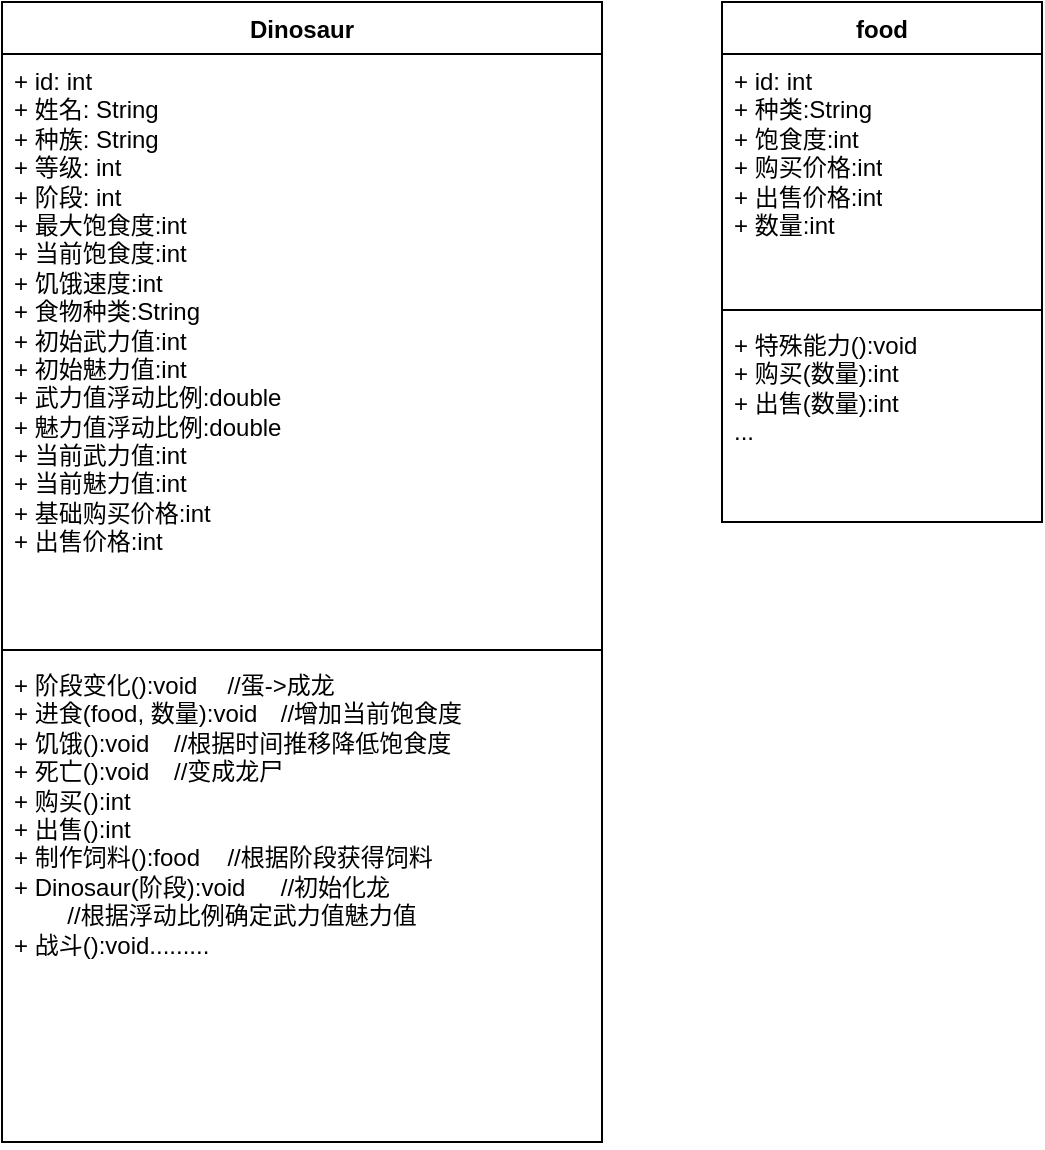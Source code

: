 <mxfile version="22.1.21" type="github">
  <diagram id="C5RBs43oDa-KdzZeNtuy" name="Page-1">
    <mxGraphModel dx="1430" dy="757" grid="1" gridSize="10" guides="1" tooltips="1" connect="1" arrows="1" fold="1" page="1" pageScale="1" pageWidth="827" pageHeight="1169" math="0" shadow="0">
      <root>
        <mxCell id="WIyWlLk6GJQsqaUBKTNV-0" />
        <mxCell id="WIyWlLk6GJQsqaUBKTNV-1" parent="WIyWlLk6GJQsqaUBKTNV-0" />
        <mxCell id="i1Yw97RGADJcUQhaUMih-2" value="Dinosaur" style="swimlane;fontStyle=1;align=center;verticalAlign=top;childLayout=stackLayout;horizontal=1;startSize=26;horizontalStack=0;resizeParent=1;resizeParentMax=0;resizeLast=0;collapsible=1;marginBottom=0;whiteSpace=wrap;html=1;" vertex="1" parent="WIyWlLk6GJQsqaUBKTNV-1">
          <mxGeometry x="270" y="120" width="300" height="570" as="geometry" />
        </mxCell>
        <mxCell id="i1Yw97RGADJcUQhaUMih-3" value="+ id: int&lt;br&gt;+ 姓名: String&lt;br&gt;+ 种族: String&lt;br&gt;+ 等级: int&lt;br&gt;+ 阶段: int&lt;br&gt;+ 最大饱食度:int&lt;br&gt;+ 当前饱食度:int&lt;br&gt;+ 饥饿速度:int&lt;br&gt;+ 食物种类:String&lt;br&gt;+ 初始武力值:int&lt;br&gt;+ 初始魅力值:int&lt;br&gt;+ 武力值浮动比例:double&lt;br&gt;+ 魅力值浮动比例:double&lt;br&gt;+ 当前武力值:int&lt;br&gt;+ 当前魅力值:int&lt;br&gt;+ 基础购买价格:int&lt;br&gt;+ 出售价格:int" style="text;strokeColor=none;fillColor=none;align=left;verticalAlign=top;spacingLeft=4;spacingRight=4;overflow=hidden;rotatable=0;points=[[0,0.5],[1,0.5]];portConstraint=eastwest;whiteSpace=wrap;html=1;" vertex="1" parent="i1Yw97RGADJcUQhaUMih-2">
          <mxGeometry y="26" width="300" height="294" as="geometry" />
        </mxCell>
        <mxCell id="i1Yw97RGADJcUQhaUMih-4" value="" style="line;strokeWidth=1;fillColor=none;align=left;verticalAlign=middle;spacingTop=-1;spacingLeft=3;spacingRight=3;rotatable=0;labelPosition=right;points=[];portConstraint=eastwest;strokeColor=inherit;" vertex="1" parent="i1Yw97RGADJcUQhaUMih-2">
          <mxGeometry y="320" width="300" height="8" as="geometry" />
        </mxCell>
        <mxCell id="i1Yw97RGADJcUQhaUMih-5" value="+ 阶段变化():void&lt;span style=&quot;white-space: pre;&quot;&gt;&#x9;&lt;/span&gt;//蛋-&amp;gt;成龙&lt;br&gt;+ 进食(food, 数量):void&lt;span style=&quot;white-space: pre;&quot;&gt;&#x9;&lt;/span&gt;//增加当前饱食度&lt;br&gt;+ 饥饿():void&lt;span style=&quot;white-space: pre;&quot;&gt;&#x9;&lt;/span&gt;//根据时间推移降低饱食度&lt;br&gt;+ 死亡():void&lt;span style=&quot;white-space: pre;&quot;&gt;&#x9;&lt;/span&gt;//变成龙尸&lt;br&gt;+ 购买():int&lt;br&gt;+ 出售():int&lt;br&gt;+ 制作饲料():food&lt;span style=&quot;white-space: pre;&quot;&gt;&#x9;&lt;/span&gt;//根据阶段获得饲料&lt;br&gt;+ Dinosaur(阶段):void&lt;span style=&quot;white-space: pre;&quot;&gt;&#x9;&lt;/span&gt;//初始化龙&lt;span style=&quot;white-space: pre;&quot;&gt;&#x9;&lt;/span&gt;&lt;br&gt;&lt;span style=&quot;white-space: pre;&quot;&gt;&#x9;&lt;/span&gt;//根据浮动比例确定武力值魅力值&lt;br&gt;+ 战斗():void........." style="text;strokeColor=none;fillColor=none;align=left;verticalAlign=top;spacingLeft=4;spacingRight=4;overflow=hidden;rotatable=0;points=[[0,0.5],[1,0.5]];portConstraint=eastwest;whiteSpace=wrap;html=1;" vertex="1" parent="i1Yw97RGADJcUQhaUMih-2">
          <mxGeometry y="328" width="300" height="242" as="geometry" />
        </mxCell>
        <mxCell id="i1Yw97RGADJcUQhaUMih-7" value="food" style="swimlane;fontStyle=1;align=center;verticalAlign=top;childLayout=stackLayout;horizontal=1;startSize=26;horizontalStack=0;resizeParent=1;resizeParentMax=0;resizeLast=0;collapsible=1;marginBottom=0;whiteSpace=wrap;html=1;" vertex="1" parent="WIyWlLk6GJQsqaUBKTNV-1">
          <mxGeometry x="630" y="120" width="160" height="260" as="geometry" />
        </mxCell>
        <mxCell id="i1Yw97RGADJcUQhaUMih-8" value="+ id: int&lt;br&gt;+ 种类:String&lt;br&gt;+ 饱食度:int&lt;br&gt;+ 购买价格:int&lt;br&gt;+ 出售价格:int&lt;br&gt;+ 数量:int" style="text;strokeColor=none;fillColor=none;align=left;verticalAlign=top;spacingLeft=4;spacingRight=4;overflow=hidden;rotatable=0;points=[[0,0.5],[1,0.5]];portConstraint=eastwest;whiteSpace=wrap;html=1;" vertex="1" parent="i1Yw97RGADJcUQhaUMih-7">
          <mxGeometry y="26" width="160" height="124" as="geometry" />
        </mxCell>
        <mxCell id="i1Yw97RGADJcUQhaUMih-9" value="" style="line;strokeWidth=1;fillColor=none;align=left;verticalAlign=middle;spacingTop=-1;spacingLeft=3;spacingRight=3;rotatable=0;labelPosition=right;points=[];portConstraint=eastwest;strokeColor=inherit;" vertex="1" parent="i1Yw97RGADJcUQhaUMih-7">
          <mxGeometry y="150" width="160" height="8" as="geometry" />
        </mxCell>
        <mxCell id="i1Yw97RGADJcUQhaUMih-10" value="+ 特殊能力():void&lt;br&gt;+ 购买(数量):int&lt;br&gt;+ 出售(数量):int&lt;br&gt;..." style="text;strokeColor=none;fillColor=none;align=left;verticalAlign=top;spacingLeft=4;spacingRight=4;overflow=hidden;rotatable=0;points=[[0,0.5],[1,0.5]];portConstraint=eastwest;whiteSpace=wrap;html=1;" vertex="1" parent="i1Yw97RGADJcUQhaUMih-7">
          <mxGeometry y="158" width="160" height="102" as="geometry" />
        </mxCell>
      </root>
    </mxGraphModel>
  </diagram>
</mxfile>
